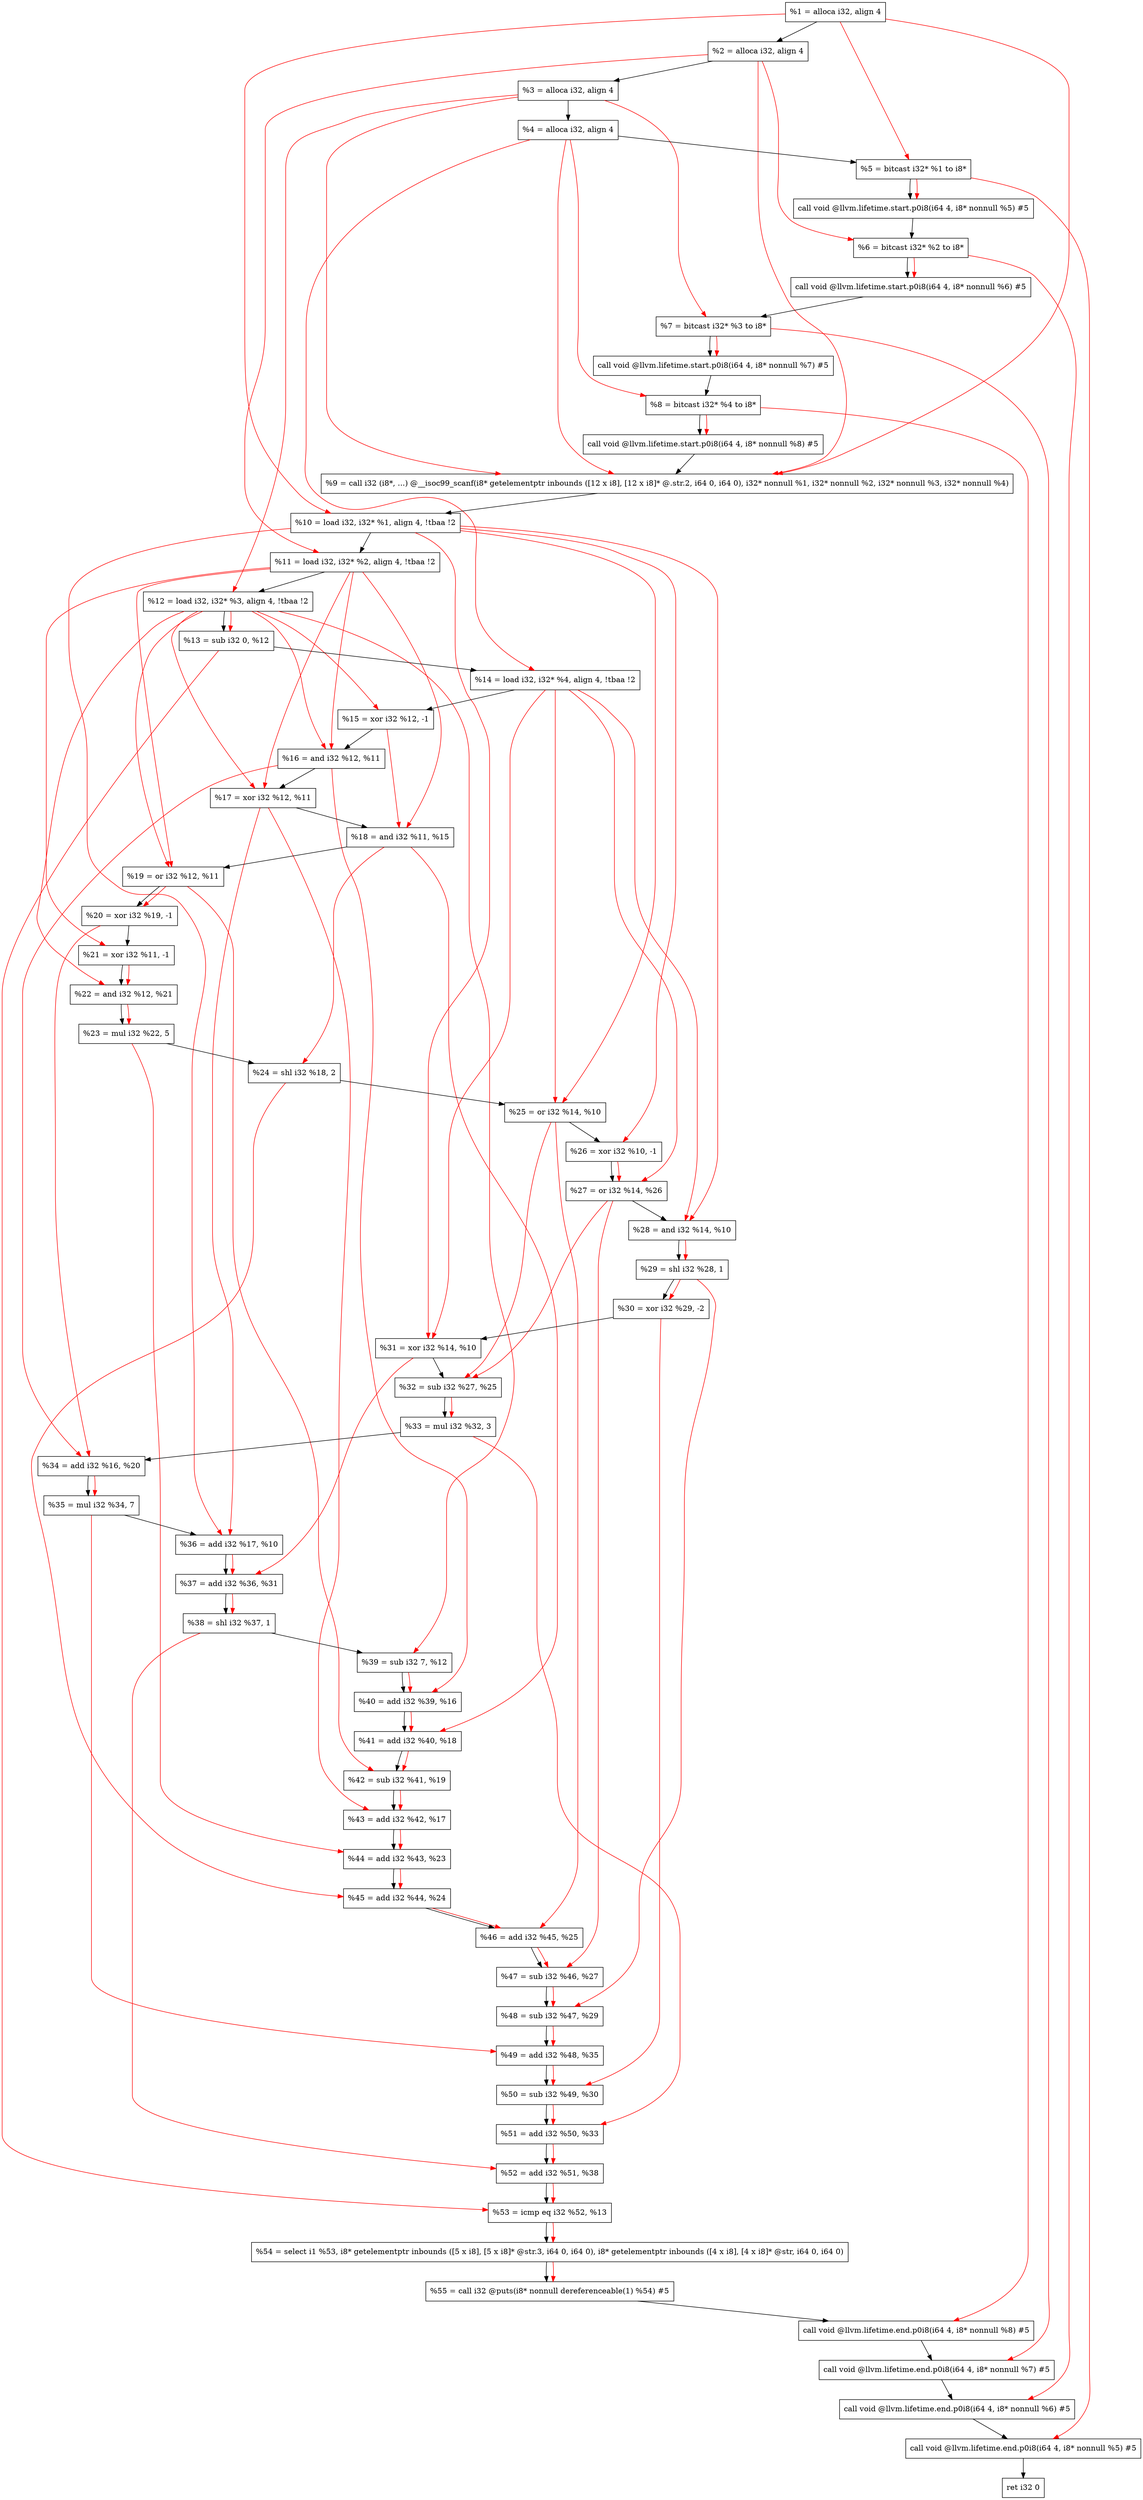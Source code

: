 digraph "DFG for'main' function" {
	Node0x1330cc8[shape=record, label="  %1 = alloca i32, align 4"];
	Node0x1330d48[shape=record, label="  %2 = alloca i32, align 4"];
	Node0x1330dd8[shape=record, label="  %3 = alloca i32, align 4"];
	Node0x1330e38[shape=record, label="  %4 = alloca i32, align 4"];
	Node0x1330ee8[shape=record, label="  %5 = bitcast i32* %1 to i8*"];
	Node0x1331318[shape=record, label="  call void @llvm.lifetime.start.p0i8(i64 4, i8* nonnull %5) #5"];
	Node0x13313f8[shape=record, label="  %6 = bitcast i32* %2 to i8*"];
	Node0x13314f8[shape=record, label="  call void @llvm.lifetime.start.p0i8(i64 4, i8* nonnull %6) #5"];
	Node0x13315b8[shape=record, label="  %7 = bitcast i32* %3 to i8*"];
	Node0x1331668[shape=record, label="  call void @llvm.lifetime.start.p0i8(i64 4, i8* nonnull %7) #5"];
	Node0x1331728[shape=record, label="  %8 = bitcast i32* %4 to i8*"];
	Node0x13317d8[shape=record, label="  call void @llvm.lifetime.start.p0i8(i64 4, i8* nonnull %8) #5"];
	Node0x132bb50[shape=record, label="  %9 = call i32 (i8*, ...) @__isoc99_scanf(i8* getelementptr inbounds ([12 x i8], [12 x i8]* @.str.2, i64 0, i64 0), i32* nonnull %1, i32* nonnull %2, i32* nonnull %3, i32* nonnull %4)"];
	Node0x13319d8[shape=record, label="  %10 = load i32, i32* %1, align 4, !tbaa !2"];
	Node0x1332948[shape=record, label="  %11 = load i32, i32* %2, align 4, !tbaa !2"];
	Node0x1332fb8[shape=record, label="  %12 = load i32, i32* %3, align 4, !tbaa !2"];
	Node0x1333030[shape=record, label="  %13 = sub i32 0, %12"];
	Node0x1333088[shape=record, label="  %14 = load i32, i32* %4, align 4, !tbaa !2"];
	Node0x1333100[shape=record, label="  %15 = xor i32 %12, -1"];
	Node0x1333170[shape=record, label="  %16 = and i32 %12, %11"];
	Node0x13331e0[shape=record, label="  %17 = xor i32 %12, %11"];
	Node0x1333250[shape=record, label="  %18 = and i32 %11, %15"];
	Node0x13332c0[shape=record, label="  %19 = or i32 %12, %11"];
	Node0x1333330[shape=record, label="  %20 = xor i32 %19, -1"];
	Node0x13333a0[shape=record, label="  %21 = xor i32 %11, -1"];
	Node0x1333410[shape=record, label="  %22 = and i32 %12, %21"];
	Node0x1333480[shape=record, label="  %23 = mul i32 %22, 5"];
	Node0x13334f0[shape=record, label="  %24 = shl i32 %18, 2"];
	Node0x1333560[shape=record, label="  %25 = or i32 %14, %10"];
	Node0x13335d0[shape=record, label="  %26 = xor i32 %10, -1"];
	Node0x1333640[shape=record, label="  %27 = or i32 %14, %26"];
	Node0x13336b0[shape=record, label="  %28 = and i32 %14, %10"];
	Node0x1333720[shape=record, label="  %29 = shl i32 %28, 1"];
	Node0x1333790[shape=record, label="  %30 = xor i32 %29, -2"];
	Node0x1333800[shape=record, label="  %31 = xor i32 %14, %10"];
	Node0x1333870[shape=record, label="  %32 = sub i32 %27, %25"];
	Node0x13338e0[shape=record, label="  %33 = mul i32 %32, 3"];
	Node0x1333950[shape=record, label="  %34 = add i32 %16, %20"];
	Node0x13339c0[shape=record, label="  %35 = mul i32 %34, 7"];
	Node0x1333a30[shape=record, label="  %36 = add i32 %17, %10"];
	Node0x1333aa0[shape=record, label="  %37 = add i32 %36, %31"];
	Node0x1333b10[shape=record, label="  %38 = shl i32 %37, 1"];
	Node0x1333b80[shape=record, label="  %39 = sub i32 7, %12"];
	Node0x1333bf0[shape=record, label="  %40 = add i32 %39, %16"];
	Node0x1333c60[shape=record, label="  %41 = add i32 %40, %18"];
	Node0x1333cd0[shape=record, label="  %42 = sub i32 %41, %19"];
	Node0x1333d40[shape=record, label="  %43 = add i32 %42, %17"];
	Node0x1333db0[shape=record, label="  %44 = add i32 %43, %23"];
	Node0x1333e20[shape=record, label="  %45 = add i32 %44, %24"];
	Node0x1333e90[shape=record, label="  %46 = add i32 %45, %25"];
	Node0x1333f00[shape=record, label="  %47 = sub i32 %46, %27"];
	Node0x1333f70[shape=record, label="  %48 = sub i32 %47, %29"];
	Node0x1333fe0[shape=record, label="  %49 = add i32 %48, %35"];
	Node0x1334050[shape=record, label="  %50 = sub i32 %49, %30"];
	Node0x13340c0[shape=record, label="  %51 = add i32 %50, %33"];
	Node0x1334130[shape=record, label="  %52 = add i32 %51, %38"];
	Node0x13341a0[shape=record, label="  %53 = icmp eq i32 %52, %13"];
	Node0x12d08b8[shape=record, label="  %54 = select i1 %53, i8* getelementptr inbounds ([5 x i8], [5 x i8]* @str.3, i64 0, i64 0), i8* getelementptr inbounds ([4 x i8], [4 x i8]* @str, i64 0, i64 0)"];
	Node0x1334230[shape=record, label="  %55 = call i32 @puts(i8* nonnull dereferenceable(1) %54) #5"];
	Node0x13344d8[shape=record, label="  call void @llvm.lifetime.end.p0i8(i64 4, i8* nonnull %8) #5"];
	Node0x1334638[shape=record, label="  call void @llvm.lifetime.end.p0i8(i64 4, i8* nonnull %7) #5"];
	Node0x1334748[shape=record, label="  call void @llvm.lifetime.end.p0i8(i64 4, i8* nonnull %6) #5"];
	Node0x1334858[shape=record, label="  call void @llvm.lifetime.end.p0i8(i64 4, i8* nonnull %5) #5"];
	Node0x1334918[shape=record, label="  ret i32 0"];
	Node0x1330cc8 -> Node0x1330d48;
	Node0x1330d48 -> Node0x1330dd8;
	Node0x1330dd8 -> Node0x1330e38;
	Node0x1330e38 -> Node0x1330ee8;
	Node0x1330ee8 -> Node0x1331318;
	Node0x1331318 -> Node0x13313f8;
	Node0x13313f8 -> Node0x13314f8;
	Node0x13314f8 -> Node0x13315b8;
	Node0x13315b8 -> Node0x1331668;
	Node0x1331668 -> Node0x1331728;
	Node0x1331728 -> Node0x13317d8;
	Node0x13317d8 -> Node0x132bb50;
	Node0x132bb50 -> Node0x13319d8;
	Node0x13319d8 -> Node0x1332948;
	Node0x1332948 -> Node0x1332fb8;
	Node0x1332fb8 -> Node0x1333030;
	Node0x1333030 -> Node0x1333088;
	Node0x1333088 -> Node0x1333100;
	Node0x1333100 -> Node0x1333170;
	Node0x1333170 -> Node0x13331e0;
	Node0x13331e0 -> Node0x1333250;
	Node0x1333250 -> Node0x13332c0;
	Node0x13332c0 -> Node0x1333330;
	Node0x1333330 -> Node0x13333a0;
	Node0x13333a0 -> Node0x1333410;
	Node0x1333410 -> Node0x1333480;
	Node0x1333480 -> Node0x13334f0;
	Node0x13334f0 -> Node0x1333560;
	Node0x1333560 -> Node0x13335d0;
	Node0x13335d0 -> Node0x1333640;
	Node0x1333640 -> Node0x13336b0;
	Node0x13336b0 -> Node0x1333720;
	Node0x1333720 -> Node0x1333790;
	Node0x1333790 -> Node0x1333800;
	Node0x1333800 -> Node0x1333870;
	Node0x1333870 -> Node0x13338e0;
	Node0x13338e0 -> Node0x1333950;
	Node0x1333950 -> Node0x13339c0;
	Node0x13339c0 -> Node0x1333a30;
	Node0x1333a30 -> Node0x1333aa0;
	Node0x1333aa0 -> Node0x1333b10;
	Node0x1333b10 -> Node0x1333b80;
	Node0x1333b80 -> Node0x1333bf0;
	Node0x1333bf0 -> Node0x1333c60;
	Node0x1333c60 -> Node0x1333cd0;
	Node0x1333cd0 -> Node0x1333d40;
	Node0x1333d40 -> Node0x1333db0;
	Node0x1333db0 -> Node0x1333e20;
	Node0x1333e20 -> Node0x1333e90;
	Node0x1333e90 -> Node0x1333f00;
	Node0x1333f00 -> Node0x1333f70;
	Node0x1333f70 -> Node0x1333fe0;
	Node0x1333fe0 -> Node0x1334050;
	Node0x1334050 -> Node0x13340c0;
	Node0x13340c0 -> Node0x1334130;
	Node0x1334130 -> Node0x13341a0;
	Node0x13341a0 -> Node0x12d08b8;
	Node0x12d08b8 -> Node0x1334230;
	Node0x1334230 -> Node0x13344d8;
	Node0x13344d8 -> Node0x1334638;
	Node0x1334638 -> Node0x1334748;
	Node0x1334748 -> Node0x1334858;
	Node0x1334858 -> Node0x1334918;
edge [color=red]
	Node0x1330cc8 -> Node0x1330ee8;
	Node0x1330ee8 -> Node0x1331318;
	Node0x1330d48 -> Node0x13313f8;
	Node0x13313f8 -> Node0x13314f8;
	Node0x1330dd8 -> Node0x13315b8;
	Node0x13315b8 -> Node0x1331668;
	Node0x1330e38 -> Node0x1331728;
	Node0x1331728 -> Node0x13317d8;
	Node0x1330cc8 -> Node0x132bb50;
	Node0x1330d48 -> Node0x132bb50;
	Node0x1330dd8 -> Node0x132bb50;
	Node0x1330e38 -> Node0x132bb50;
	Node0x1330cc8 -> Node0x13319d8;
	Node0x1330d48 -> Node0x1332948;
	Node0x1330dd8 -> Node0x1332fb8;
	Node0x1332fb8 -> Node0x1333030;
	Node0x1330e38 -> Node0x1333088;
	Node0x1332fb8 -> Node0x1333100;
	Node0x1332fb8 -> Node0x1333170;
	Node0x1332948 -> Node0x1333170;
	Node0x1332fb8 -> Node0x13331e0;
	Node0x1332948 -> Node0x13331e0;
	Node0x1332948 -> Node0x1333250;
	Node0x1333100 -> Node0x1333250;
	Node0x1332fb8 -> Node0x13332c0;
	Node0x1332948 -> Node0x13332c0;
	Node0x13332c0 -> Node0x1333330;
	Node0x1332948 -> Node0x13333a0;
	Node0x1332fb8 -> Node0x1333410;
	Node0x13333a0 -> Node0x1333410;
	Node0x1333410 -> Node0x1333480;
	Node0x1333250 -> Node0x13334f0;
	Node0x1333088 -> Node0x1333560;
	Node0x13319d8 -> Node0x1333560;
	Node0x13319d8 -> Node0x13335d0;
	Node0x1333088 -> Node0x1333640;
	Node0x13335d0 -> Node0x1333640;
	Node0x1333088 -> Node0x13336b0;
	Node0x13319d8 -> Node0x13336b0;
	Node0x13336b0 -> Node0x1333720;
	Node0x1333720 -> Node0x1333790;
	Node0x1333088 -> Node0x1333800;
	Node0x13319d8 -> Node0x1333800;
	Node0x1333640 -> Node0x1333870;
	Node0x1333560 -> Node0x1333870;
	Node0x1333870 -> Node0x13338e0;
	Node0x1333170 -> Node0x1333950;
	Node0x1333330 -> Node0x1333950;
	Node0x1333950 -> Node0x13339c0;
	Node0x13331e0 -> Node0x1333a30;
	Node0x13319d8 -> Node0x1333a30;
	Node0x1333a30 -> Node0x1333aa0;
	Node0x1333800 -> Node0x1333aa0;
	Node0x1333aa0 -> Node0x1333b10;
	Node0x1332fb8 -> Node0x1333b80;
	Node0x1333b80 -> Node0x1333bf0;
	Node0x1333170 -> Node0x1333bf0;
	Node0x1333bf0 -> Node0x1333c60;
	Node0x1333250 -> Node0x1333c60;
	Node0x1333c60 -> Node0x1333cd0;
	Node0x13332c0 -> Node0x1333cd0;
	Node0x1333cd0 -> Node0x1333d40;
	Node0x13331e0 -> Node0x1333d40;
	Node0x1333d40 -> Node0x1333db0;
	Node0x1333480 -> Node0x1333db0;
	Node0x1333db0 -> Node0x1333e20;
	Node0x13334f0 -> Node0x1333e20;
	Node0x1333e20 -> Node0x1333e90;
	Node0x1333560 -> Node0x1333e90;
	Node0x1333e90 -> Node0x1333f00;
	Node0x1333640 -> Node0x1333f00;
	Node0x1333f00 -> Node0x1333f70;
	Node0x1333720 -> Node0x1333f70;
	Node0x1333f70 -> Node0x1333fe0;
	Node0x13339c0 -> Node0x1333fe0;
	Node0x1333fe0 -> Node0x1334050;
	Node0x1333790 -> Node0x1334050;
	Node0x1334050 -> Node0x13340c0;
	Node0x13338e0 -> Node0x13340c0;
	Node0x13340c0 -> Node0x1334130;
	Node0x1333b10 -> Node0x1334130;
	Node0x1334130 -> Node0x13341a0;
	Node0x1333030 -> Node0x13341a0;
	Node0x13341a0 -> Node0x12d08b8;
	Node0x12d08b8 -> Node0x1334230;
	Node0x1331728 -> Node0x13344d8;
	Node0x13315b8 -> Node0x1334638;
	Node0x13313f8 -> Node0x1334748;
	Node0x1330ee8 -> Node0x1334858;
}
